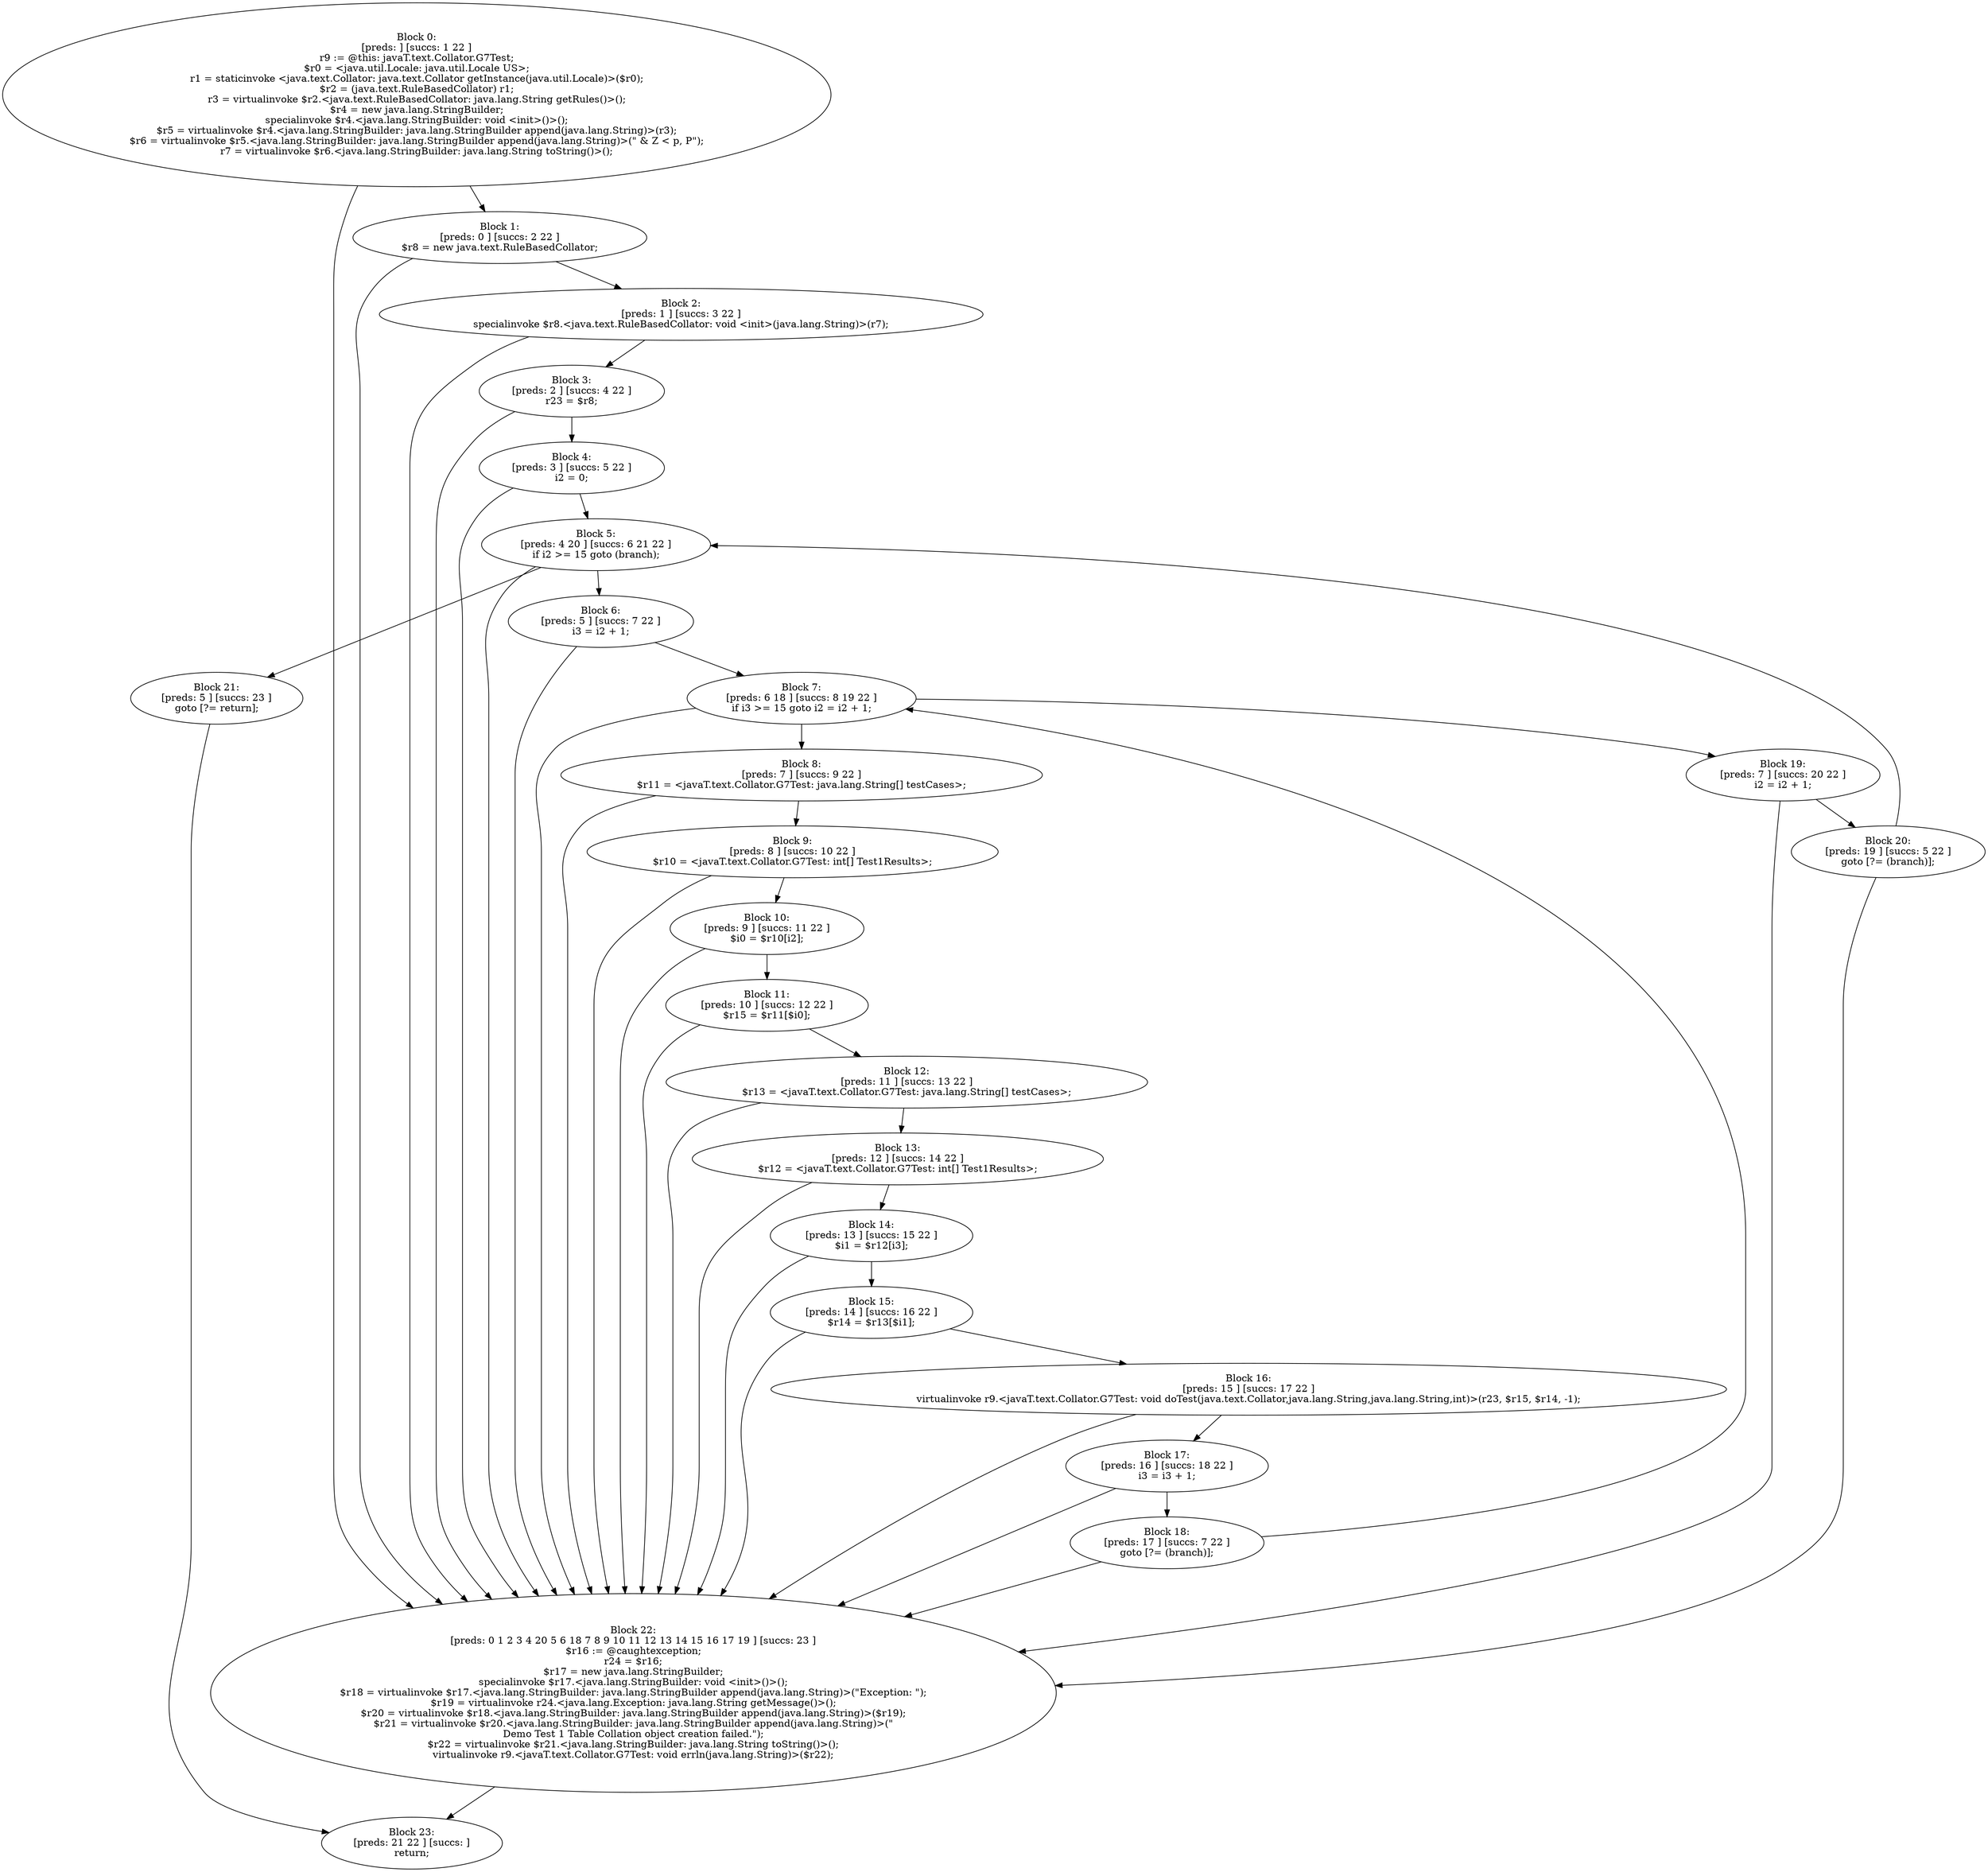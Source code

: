 digraph "unitGraph" {
    "Block 0:
[preds: ] [succs: 1 22 ]
r9 := @this: javaT.text.Collator.G7Test;
$r0 = <java.util.Locale: java.util.Locale US>;
r1 = staticinvoke <java.text.Collator: java.text.Collator getInstance(java.util.Locale)>($r0);
$r2 = (java.text.RuleBasedCollator) r1;
r3 = virtualinvoke $r2.<java.text.RuleBasedCollator: java.lang.String getRules()>();
$r4 = new java.lang.StringBuilder;
specialinvoke $r4.<java.lang.StringBuilder: void <init>()>();
$r5 = virtualinvoke $r4.<java.lang.StringBuilder: java.lang.StringBuilder append(java.lang.String)>(r3);
$r6 = virtualinvoke $r5.<java.lang.StringBuilder: java.lang.StringBuilder append(java.lang.String)>(\" & Z < p, P\");
r7 = virtualinvoke $r6.<java.lang.StringBuilder: java.lang.String toString()>();
"
    "Block 1:
[preds: 0 ] [succs: 2 22 ]
$r8 = new java.text.RuleBasedCollator;
"
    "Block 2:
[preds: 1 ] [succs: 3 22 ]
specialinvoke $r8.<java.text.RuleBasedCollator: void <init>(java.lang.String)>(r7);
"
    "Block 3:
[preds: 2 ] [succs: 4 22 ]
r23 = $r8;
"
    "Block 4:
[preds: 3 ] [succs: 5 22 ]
i2 = 0;
"
    "Block 5:
[preds: 4 20 ] [succs: 6 21 22 ]
if i2 >= 15 goto (branch);
"
    "Block 6:
[preds: 5 ] [succs: 7 22 ]
i3 = i2 + 1;
"
    "Block 7:
[preds: 6 18 ] [succs: 8 19 22 ]
if i3 >= 15 goto i2 = i2 + 1;
"
    "Block 8:
[preds: 7 ] [succs: 9 22 ]
$r11 = <javaT.text.Collator.G7Test: java.lang.String[] testCases>;
"
    "Block 9:
[preds: 8 ] [succs: 10 22 ]
$r10 = <javaT.text.Collator.G7Test: int[] Test1Results>;
"
    "Block 10:
[preds: 9 ] [succs: 11 22 ]
$i0 = $r10[i2];
"
    "Block 11:
[preds: 10 ] [succs: 12 22 ]
$r15 = $r11[$i0];
"
    "Block 12:
[preds: 11 ] [succs: 13 22 ]
$r13 = <javaT.text.Collator.G7Test: java.lang.String[] testCases>;
"
    "Block 13:
[preds: 12 ] [succs: 14 22 ]
$r12 = <javaT.text.Collator.G7Test: int[] Test1Results>;
"
    "Block 14:
[preds: 13 ] [succs: 15 22 ]
$i1 = $r12[i3];
"
    "Block 15:
[preds: 14 ] [succs: 16 22 ]
$r14 = $r13[$i1];
"
    "Block 16:
[preds: 15 ] [succs: 17 22 ]
virtualinvoke r9.<javaT.text.Collator.G7Test: void doTest(java.text.Collator,java.lang.String,java.lang.String,int)>(r23, $r15, $r14, -1);
"
    "Block 17:
[preds: 16 ] [succs: 18 22 ]
i3 = i3 + 1;
"
    "Block 18:
[preds: 17 ] [succs: 7 22 ]
goto [?= (branch)];
"
    "Block 19:
[preds: 7 ] [succs: 20 22 ]
i2 = i2 + 1;
"
    "Block 20:
[preds: 19 ] [succs: 5 22 ]
goto [?= (branch)];
"
    "Block 21:
[preds: 5 ] [succs: 23 ]
goto [?= return];
"
    "Block 22:
[preds: 0 1 2 3 4 20 5 6 18 7 8 9 10 11 12 13 14 15 16 17 19 ] [succs: 23 ]
$r16 := @caughtexception;
r24 = $r16;
$r17 = new java.lang.StringBuilder;
specialinvoke $r17.<java.lang.StringBuilder: void <init>()>();
$r18 = virtualinvoke $r17.<java.lang.StringBuilder: java.lang.StringBuilder append(java.lang.String)>(\"Exception: \");
$r19 = virtualinvoke r24.<java.lang.Exception: java.lang.String getMessage()>();
$r20 = virtualinvoke $r18.<java.lang.StringBuilder: java.lang.StringBuilder append(java.lang.String)>($r19);
$r21 = virtualinvoke $r20.<java.lang.StringBuilder: java.lang.StringBuilder append(java.lang.String)>(\"\nDemo Test 1 Table Collation object creation failed.\");
$r22 = virtualinvoke $r21.<java.lang.StringBuilder: java.lang.String toString()>();
virtualinvoke r9.<javaT.text.Collator.G7Test: void errln(java.lang.String)>($r22);
"
    "Block 23:
[preds: 21 22 ] [succs: ]
return;
"
    "Block 0:
[preds: ] [succs: 1 22 ]
r9 := @this: javaT.text.Collator.G7Test;
$r0 = <java.util.Locale: java.util.Locale US>;
r1 = staticinvoke <java.text.Collator: java.text.Collator getInstance(java.util.Locale)>($r0);
$r2 = (java.text.RuleBasedCollator) r1;
r3 = virtualinvoke $r2.<java.text.RuleBasedCollator: java.lang.String getRules()>();
$r4 = new java.lang.StringBuilder;
specialinvoke $r4.<java.lang.StringBuilder: void <init>()>();
$r5 = virtualinvoke $r4.<java.lang.StringBuilder: java.lang.StringBuilder append(java.lang.String)>(r3);
$r6 = virtualinvoke $r5.<java.lang.StringBuilder: java.lang.StringBuilder append(java.lang.String)>(\" & Z < p, P\");
r7 = virtualinvoke $r6.<java.lang.StringBuilder: java.lang.String toString()>();
"->"Block 1:
[preds: 0 ] [succs: 2 22 ]
$r8 = new java.text.RuleBasedCollator;
";
    "Block 0:
[preds: ] [succs: 1 22 ]
r9 := @this: javaT.text.Collator.G7Test;
$r0 = <java.util.Locale: java.util.Locale US>;
r1 = staticinvoke <java.text.Collator: java.text.Collator getInstance(java.util.Locale)>($r0);
$r2 = (java.text.RuleBasedCollator) r1;
r3 = virtualinvoke $r2.<java.text.RuleBasedCollator: java.lang.String getRules()>();
$r4 = new java.lang.StringBuilder;
specialinvoke $r4.<java.lang.StringBuilder: void <init>()>();
$r5 = virtualinvoke $r4.<java.lang.StringBuilder: java.lang.StringBuilder append(java.lang.String)>(r3);
$r6 = virtualinvoke $r5.<java.lang.StringBuilder: java.lang.StringBuilder append(java.lang.String)>(\" & Z < p, P\");
r7 = virtualinvoke $r6.<java.lang.StringBuilder: java.lang.String toString()>();
"->"Block 22:
[preds: 0 1 2 3 4 20 5 6 18 7 8 9 10 11 12 13 14 15 16 17 19 ] [succs: 23 ]
$r16 := @caughtexception;
r24 = $r16;
$r17 = new java.lang.StringBuilder;
specialinvoke $r17.<java.lang.StringBuilder: void <init>()>();
$r18 = virtualinvoke $r17.<java.lang.StringBuilder: java.lang.StringBuilder append(java.lang.String)>(\"Exception: \");
$r19 = virtualinvoke r24.<java.lang.Exception: java.lang.String getMessage()>();
$r20 = virtualinvoke $r18.<java.lang.StringBuilder: java.lang.StringBuilder append(java.lang.String)>($r19);
$r21 = virtualinvoke $r20.<java.lang.StringBuilder: java.lang.StringBuilder append(java.lang.String)>(\"\nDemo Test 1 Table Collation object creation failed.\");
$r22 = virtualinvoke $r21.<java.lang.StringBuilder: java.lang.String toString()>();
virtualinvoke r9.<javaT.text.Collator.G7Test: void errln(java.lang.String)>($r22);
";
    "Block 1:
[preds: 0 ] [succs: 2 22 ]
$r8 = new java.text.RuleBasedCollator;
"->"Block 2:
[preds: 1 ] [succs: 3 22 ]
specialinvoke $r8.<java.text.RuleBasedCollator: void <init>(java.lang.String)>(r7);
";
    "Block 1:
[preds: 0 ] [succs: 2 22 ]
$r8 = new java.text.RuleBasedCollator;
"->"Block 22:
[preds: 0 1 2 3 4 20 5 6 18 7 8 9 10 11 12 13 14 15 16 17 19 ] [succs: 23 ]
$r16 := @caughtexception;
r24 = $r16;
$r17 = new java.lang.StringBuilder;
specialinvoke $r17.<java.lang.StringBuilder: void <init>()>();
$r18 = virtualinvoke $r17.<java.lang.StringBuilder: java.lang.StringBuilder append(java.lang.String)>(\"Exception: \");
$r19 = virtualinvoke r24.<java.lang.Exception: java.lang.String getMessage()>();
$r20 = virtualinvoke $r18.<java.lang.StringBuilder: java.lang.StringBuilder append(java.lang.String)>($r19);
$r21 = virtualinvoke $r20.<java.lang.StringBuilder: java.lang.StringBuilder append(java.lang.String)>(\"\nDemo Test 1 Table Collation object creation failed.\");
$r22 = virtualinvoke $r21.<java.lang.StringBuilder: java.lang.String toString()>();
virtualinvoke r9.<javaT.text.Collator.G7Test: void errln(java.lang.String)>($r22);
";
    "Block 2:
[preds: 1 ] [succs: 3 22 ]
specialinvoke $r8.<java.text.RuleBasedCollator: void <init>(java.lang.String)>(r7);
"->"Block 3:
[preds: 2 ] [succs: 4 22 ]
r23 = $r8;
";
    "Block 2:
[preds: 1 ] [succs: 3 22 ]
specialinvoke $r8.<java.text.RuleBasedCollator: void <init>(java.lang.String)>(r7);
"->"Block 22:
[preds: 0 1 2 3 4 20 5 6 18 7 8 9 10 11 12 13 14 15 16 17 19 ] [succs: 23 ]
$r16 := @caughtexception;
r24 = $r16;
$r17 = new java.lang.StringBuilder;
specialinvoke $r17.<java.lang.StringBuilder: void <init>()>();
$r18 = virtualinvoke $r17.<java.lang.StringBuilder: java.lang.StringBuilder append(java.lang.String)>(\"Exception: \");
$r19 = virtualinvoke r24.<java.lang.Exception: java.lang.String getMessage()>();
$r20 = virtualinvoke $r18.<java.lang.StringBuilder: java.lang.StringBuilder append(java.lang.String)>($r19);
$r21 = virtualinvoke $r20.<java.lang.StringBuilder: java.lang.StringBuilder append(java.lang.String)>(\"\nDemo Test 1 Table Collation object creation failed.\");
$r22 = virtualinvoke $r21.<java.lang.StringBuilder: java.lang.String toString()>();
virtualinvoke r9.<javaT.text.Collator.G7Test: void errln(java.lang.String)>($r22);
";
    "Block 3:
[preds: 2 ] [succs: 4 22 ]
r23 = $r8;
"->"Block 4:
[preds: 3 ] [succs: 5 22 ]
i2 = 0;
";
    "Block 3:
[preds: 2 ] [succs: 4 22 ]
r23 = $r8;
"->"Block 22:
[preds: 0 1 2 3 4 20 5 6 18 7 8 9 10 11 12 13 14 15 16 17 19 ] [succs: 23 ]
$r16 := @caughtexception;
r24 = $r16;
$r17 = new java.lang.StringBuilder;
specialinvoke $r17.<java.lang.StringBuilder: void <init>()>();
$r18 = virtualinvoke $r17.<java.lang.StringBuilder: java.lang.StringBuilder append(java.lang.String)>(\"Exception: \");
$r19 = virtualinvoke r24.<java.lang.Exception: java.lang.String getMessage()>();
$r20 = virtualinvoke $r18.<java.lang.StringBuilder: java.lang.StringBuilder append(java.lang.String)>($r19);
$r21 = virtualinvoke $r20.<java.lang.StringBuilder: java.lang.StringBuilder append(java.lang.String)>(\"\nDemo Test 1 Table Collation object creation failed.\");
$r22 = virtualinvoke $r21.<java.lang.StringBuilder: java.lang.String toString()>();
virtualinvoke r9.<javaT.text.Collator.G7Test: void errln(java.lang.String)>($r22);
";
    "Block 4:
[preds: 3 ] [succs: 5 22 ]
i2 = 0;
"->"Block 5:
[preds: 4 20 ] [succs: 6 21 22 ]
if i2 >= 15 goto (branch);
";
    "Block 4:
[preds: 3 ] [succs: 5 22 ]
i2 = 0;
"->"Block 22:
[preds: 0 1 2 3 4 20 5 6 18 7 8 9 10 11 12 13 14 15 16 17 19 ] [succs: 23 ]
$r16 := @caughtexception;
r24 = $r16;
$r17 = new java.lang.StringBuilder;
specialinvoke $r17.<java.lang.StringBuilder: void <init>()>();
$r18 = virtualinvoke $r17.<java.lang.StringBuilder: java.lang.StringBuilder append(java.lang.String)>(\"Exception: \");
$r19 = virtualinvoke r24.<java.lang.Exception: java.lang.String getMessage()>();
$r20 = virtualinvoke $r18.<java.lang.StringBuilder: java.lang.StringBuilder append(java.lang.String)>($r19);
$r21 = virtualinvoke $r20.<java.lang.StringBuilder: java.lang.StringBuilder append(java.lang.String)>(\"\nDemo Test 1 Table Collation object creation failed.\");
$r22 = virtualinvoke $r21.<java.lang.StringBuilder: java.lang.String toString()>();
virtualinvoke r9.<javaT.text.Collator.G7Test: void errln(java.lang.String)>($r22);
";
    "Block 5:
[preds: 4 20 ] [succs: 6 21 22 ]
if i2 >= 15 goto (branch);
"->"Block 6:
[preds: 5 ] [succs: 7 22 ]
i3 = i2 + 1;
";
    "Block 5:
[preds: 4 20 ] [succs: 6 21 22 ]
if i2 >= 15 goto (branch);
"->"Block 21:
[preds: 5 ] [succs: 23 ]
goto [?= return];
";
    "Block 5:
[preds: 4 20 ] [succs: 6 21 22 ]
if i2 >= 15 goto (branch);
"->"Block 22:
[preds: 0 1 2 3 4 20 5 6 18 7 8 9 10 11 12 13 14 15 16 17 19 ] [succs: 23 ]
$r16 := @caughtexception;
r24 = $r16;
$r17 = new java.lang.StringBuilder;
specialinvoke $r17.<java.lang.StringBuilder: void <init>()>();
$r18 = virtualinvoke $r17.<java.lang.StringBuilder: java.lang.StringBuilder append(java.lang.String)>(\"Exception: \");
$r19 = virtualinvoke r24.<java.lang.Exception: java.lang.String getMessage()>();
$r20 = virtualinvoke $r18.<java.lang.StringBuilder: java.lang.StringBuilder append(java.lang.String)>($r19);
$r21 = virtualinvoke $r20.<java.lang.StringBuilder: java.lang.StringBuilder append(java.lang.String)>(\"\nDemo Test 1 Table Collation object creation failed.\");
$r22 = virtualinvoke $r21.<java.lang.StringBuilder: java.lang.String toString()>();
virtualinvoke r9.<javaT.text.Collator.G7Test: void errln(java.lang.String)>($r22);
";
    "Block 6:
[preds: 5 ] [succs: 7 22 ]
i3 = i2 + 1;
"->"Block 7:
[preds: 6 18 ] [succs: 8 19 22 ]
if i3 >= 15 goto i2 = i2 + 1;
";
    "Block 6:
[preds: 5 ] [succs: 7 22 ]
i3 = i2 + 1;
"->"Block 22:
[preds: 0 1 2 3 4 20 5 6 18 7 8 9 10 11 12 13 14 15 16 17 19 ] [succs: 23 ]
$r16 := @caughtexception;
r24 = $r16;
$r17 = new java.lang.StringBuilder;
specialinvoke $r17.<java.lang.StringBuilder: void <init>()>();
$r18 = virtualinvoke $r17.<java.lang.StringBuilder: java.lang.StringBuilder append(java.lang.String)>(\"Exception: \");
$r19 = virtualinvoke r24.<java.lang.Exception: java.lang.String getMessage()>();
$r20 = virtualinvoke $r18.<java.lang.StringBuilder: java.lang.StringBuilder append(java.lang.String)>($r19);
$r21 = virtualinvoke $r20.<java.lang.StringBuilder: java.lang.StringBuilder append(java.lang.String)>(\"\nDemo Test 1 Table Collation object creation failed.\");
$r22 = virtualinvoke $r21.<java.lang.StringBuilder: java.lang.String toString()>();
virtualinvoke r9.<javaT.text.Collator.G7Test: void errln(java.lang.String)>($r22);
";
    "Block 7:
[preds: 6 18 ] [succs: 8 19 22 ]
if i3 >= 15 goto i2 = i2 + 1;
"->"Block 8:
[preds: 7 ] [succs: 9 22 ]
$r11 = <javaT.text.Collator.G7Test: java.lang.String[] testCases>;
";
    "Block 7:
[preds: 6 18 ] [succs: 8 19 22 ]
if i3 >= 15 goto i2 = i2 + 1;
"->"Block 19:
[preds: 7 ] [succs: 20 22 ]
i2 = i2 + 1;
";
    "Block 7:
[preds: 6 18 ] [succs: 8 19 22 ]
if i3 >= 15 goto i2 = i2 + 1;
"->"Block 22:
[preds: 0 1 2 3 4 20 5 6 18 7 8 9 10 11 12 13 14 15 16 17 19 ] [succs: 23 ]
$r16 := @caughtexception;
r24 = $r16;
$r17 = new java.lang.StringBuilder;
specialinvoke $r17.<java.lang.StringBuilder: void <init>()>();
$r18 = virtualinvoke $r17.<java.lang.StringBuilder: java.lang.StringBuilder append(java.lang.String)>(\"Exception: \");
$r19 = virtualinvoke r24.<java.lang.Exception: java.lang.String getMessage()>();
$r20 = virtualinvoke $r18.<java.lang.StringBuilder: java.lang.StringBuilder append(java.lang.String)>($r19);
$r21 = virtualinvoke $r20.<java.lang.StringBuilder: java.lang.StringBuilder append(java.lang.String)>(\"\nDemo Test 1 Table Collation object creation failed.\");
$r22 = virtualinvoke $r21.<java.lang.StringBuilder: java.lang.String toString()>();
virtualinvoke r9.<javaT.text.Collator.G7Test: void errln(java.lang.String)>($r22);
";
    "Block 8:
[preds: 7 ] [succs: 9 22 ]
$r11 = <javaT.text.Collator.G7Test: java.lang.String[] testCases>;
"->"Block 9:
[preds: 8 ] [succs: 10 22 ]
$r10 = <javaT.text.Collator.G7Test: int[] Test1Results>;
";
    "Block 8:
[preds: 7 ] [succs: 9 22 ]
$r11 = <javaT.text.Collator.G7Test: java.lang.String[] testCases>;
"->"Block 22:
[preds: 0 1 2 3 4 20 5 6 18 7 8 9 10 11 12 13 14 15 16 17 19 ] [succs: 23 ]
$r16 := @caughtexception;
r24 = $r16;
$r17 = new java.lang.StringBuilder;
specialinvoke $r17.<java.lang.StringBuilder: void <init>()>();
$r18 = virtualinvoke $r17.<java.lang.StringBuilder: java.lang.StringBuilder append(java.lang.String)>(\"Exception: \");
$r19 = virtualinvoke r24.<java.lang.Exception: java.lang.String getMessage()>();
$r20 = virtualinvoke $r18.<java.lang.StringBuilder: java.lang.StringBuilder append(java.lang.String)>($r19);
$r21 = virtualinvoke $r20.<java.lang.StringBuilder: java.lang.StringBuilder append(java.lang.String)>(\"\nDemo Test 1 Table Collation object creation failed.\");
$r22 = virtualinvoke $r21.<java.lang.StringBuilder: java.lang.String toString()>();
virtualinvoke r9.<javaT.text.Collator.G7Test: void errln(java.lang.String)>($r22);
";
    "Block 9:
[preds: 8 ] [succs: 10 22 ]
$r10 = <javaT.text.Collator.G7Test: int[] Test1Results>;
"->"Block 10:
[preds: 9 ] [succs: 11 22 ]
$i0 = $r10[i2];
";
    "Block 9:
[preds: 8 ] [succs: 10 22 ]
$r10 = <javaT.text.Collator.G7Test: int[] Test1Results>;
"->"Block 22:
[preds: 0 1 2 3 4 20 5 6 18 7 8 9 10 11 12 13 14 15 16 17 19 ] [succs: 23 ]
$r16 := @caughtexception;
r24 = $r16;
$r17 = new java.lang.StringBuilder;
specialinvoke $r17.<java.lang.StringBuilder: void <init>()>();
$r18 = virtualinvoke $r17.<java.lang.StringBuilder: java.lang.StringBuilder append(java.lang.String)>(\"Exception: \");
$r19 = virtualinvoke r24.<java.lang.Exception: java.lang.String getMessage()>();
$r20 = virtualinvoke $r18.<java.lang.StringBuilder: java.lang.StringBuilder append(java.lang.String)>($r19);
$r21 = virtualinvoke $r20.<java.lang.StringBuilder: java.lang.StringBuilder append(java.lang.String)>(\"\nDemo Test 1 Table Collation object creation failed.\");
$r22 = virtualinvoke $r21.<java.lang.StringBuilder: java.lang.String toString()>();
virtualinvoke r9.<javaT.text.Collator.G7Test: void errln(java.lang.String)>($r22);
";
    "Block 10:
[preds: 9 ] [succs: 11 22 ]
$i0 = $r10[i2];
"->"Block 11:
[preds: 10 ] [succs: 12 22 ]
$r15 = $r11[$i0];
";
    "Block 10:
[preds: 9 ] [succs: 11 22 ]
$i0 = $r10[i2];
"->"Block 22:
[preds: 0 1 2 3 4 20 5 6 18 7 8 9 10 11 12 13 14 15 16 17 19 ] [succs: 23 ]
$r16 := @caughtexception;
r24 = $r16;
$r17 = new java.lang.StringBuilder;
specialinvoke $r17.<java.lang.StringBuilder: void <init>()>();
$r18 = virtualinvoke $r17.<java.lang.StringBuilder: java.lang.StringBuilder append(java.lang.String)>(\"Exception: \");
$r19 = virtualinvoke r24.<java.lang.Exception: java.lang.String getMessage()>();
$r20 = virtualinvoke $r18.<java.lang.StringBuilder: java.lang.StringBuilder append(java.lang.String)>($r19);
$r21 = virtualinvoke $r20.<java.lang.StringBuilder: java.lang.StringBuilder append(java.lang.String)>(\"\nDemo Test 1 Table Collation object creation failed.\");
$r22 = virtualinvoke $r21.<java.lang.StringBuilder: java.lang.String toString()>();
virtualinvoke r9.<javaT.text.Collator.G7Test: void errln(java.lang.String)>($r22);
";
    "Block 11:
[preds: 10 ] [succs: 12 22 ]
$r15 = $r11[$i0];
"->"Block 12:
[preds: 11 ] [succs: 13 22 ]
$r13 = <javaT.text.Collator.G7Test: java.lang.String[] testCases>;
";
    "Block 11:
[preds: 10 ] [succs: 12 22 ]
$r15 = $r11[$i0];
"->"Block 22:
[preds: 0 1 2 3 4 20 5 6 18 7 8 9 10 11 12 13 14 15 16 17 19 ] [succs: 23 ]
$r16 := @caughtexception;
r24 = $r16;
$r17 = new java.lang.StringBuilder;
specialinvoke $r17.<java.lang.StringBuilder: void <init>()>();
$r18 = virtualinvoke $r17.<java.lang.StringBuilder: java.lang.StringBuilder append(java.lang.String)>(\"Exception: \");
$r19 = virtualinvoke r24.<java.lang.Exception: java.lang.String getMessage()>();
$r20 = virtualinvoke $r18.<java.lang.StringBuilder: java.lang.StringBuilder append(java.lang.String)>($r19);
$r21 = virtualinvoke $r20.<java.lang.StringBuilder: java.lang.StringBuilder append(java.lang.String)>(\"\nDemo Test 1 Table Collation object creation failed.\");
$r22 = virtualinvoke $r21.<java.lang.StringBuilder: java.lang.String toString()>();
virtualinvoke r9.<javaT.text.Collator.G7Test: void errln(java.lang.String)>($r22);
";
    "Block 12:
[preds: 11 ] [succs: 13 22 ]
$r13 = <javaT.text.Collator.G7Test: java.lang.String[] testCases>;
"->"Block 13:
[preds: 12 ] [succs: 14 22 ]
$r12 = <javaT.text.Collator.G7Test: int[] Test1Results>;
";
    "Block 12:
[preds: 11 ] [succs: 13 22 ]
$r13 = <javaT.text.Collator.G7Test: java.lang.String[] testCases>;
"->"Block 22:
[preds: 0 1 2 3 4 20 5 6 18 7 8 9 10 11 12 13 14 15 16 17 19 ] [succs: 23 ]
$r16 := @caughtexception;
r24 = $r16;
$r17 = new java.lang.StringBuilder;
specialinvoke $r17.<java.lang.StringBuilder: void <init>()>();
$r18 = virtualinvoke $r17.<java.lang.StringBuilder: java.lang.StringBuilder append(java.lang.String)>(\"Exception: \");
$r19 = virtualinvoke r24.<java.lang.Exception: java.lang.String getMessage()>();
$r20 = virtualinvoke $r18.<java.lang.StringBuilder: java.lang.StringBuilder append(java.lang.String)>($r19);
$r21 = virtualinvoke $r20.<java.lang.StringBuilder: java.lang.StringBuilder append(java.lang.String)>(\"\nDemo Test 1 Table Collation object creation failed.\");
$r22 = virtualinvoke $r21.<java.lang.StringBuilder: java.lang.String toString()>();
virtualinvoke r9.<javaT.text.Collator.G7Test: void errln(java.lang.String)>($r22);
";
    "Block 13:
[preds: 12 ] [succs: 14 22 ]
$r12 = <javaT.text.Collator.G7Test: int[] Test1Results>;
"->"Block 14:
[preds: 13 ] [succs: 15 22 ]
$i1 = $r12[i3];
";
    "Block 13:
[preds: 12 ] [succs: 14 22 ]
$r12 = <javaT.text.Collator.G7Test: int[] Test1Results>;
"->"Block 22:
[preds: 0 1 2 3 4 20 5 6 18 7 8 9 10 11 12 13 14 15 16 17 19 ] [succs: 23 ]
$r16 := @caughtexception;
r24 = $r16;
$r17 = new java.lang.StringBuilder;
specialinvoke $r17.<java.lang.StringBuilder: void <init>()>();
$r18 = virtualinvoke $r17.<java.lang.StringBuilder: java.lang.StringBuilder append(java.lang.String)>(\"Exception: \");
$r19 = virtualinvoke r24.<java.lang.Exception: java.lang.String getMessage()>();
$r20 = virtualinvoke $r18.<java.lang.StringBuilder: java.lang.StringBuilder append(java.lang.String)>($r19);
$r21 = virtualinvoke $r20.<java.lang.StringBuilder: java.lang.StringBuilder append(java.lang.String)>(\"\nDemo Test 1 Table Collation object creation failed.\");
$r22 = virtualinvoke $r21.<java.lang.StringBuilder: java.lang.String toString()>();
virtualinvoke r9.<javaT.text.Collator.G7Test: void errln(java.lang.String)>($r22);
";
    "Block 14:
[preds: 13 ] [succs: 15 22 ]
$i1 = $r12[i3];
"->"Block 15:
[preds: 14 ] [succs: 16 22 ]
$r14 = $r13[$i1];
";
    "Block 14:
[preds: 13 ] [succs: 15 22 ]
$i1 = $r12[i3];
"->"Block 22:
[preds: 0 1 2 3 4 20 5 6 18 7 8 9 10 11 12 13 14 15 16 17 19 ] [succs: 23 ]
$r16 := @caughtexception;
r24 = $r16;
$r17 = new java.lang.StringBuilder;
specialinvoke $r17.<java.lang.StringBuilder: void <init>()>();
$r18 = virtualinvoke $r17.<java.lang.StringBuilder: java.lang.StringBuilder append(java.lang.String)>(\"Exception: \");
$r19 = virtualinvoke r24.<java.lang.Exception: java.lang.String getMessage()>();
$r20 = virtualinvoke $r18.<java.lang.StringBuilder: java.lang.StringBuilder append(java.lang.String)>($r19);
$r21 = virtualinvoke $r20.<java.lang.StringBuilder: java.lang.StringBuilder append(java.lang.String)>(\"\nDemo Test 1 Table Collation object creation failed.\");
$r22 = virtualinvoke $r21.<java.lang.StringBuilder: java.lang.String toString()>();
virtualinvoke r9.<javaT.text.Collator.G7Test: void errln(java.lang.String)>($r22);
";
    "Block 15:
[preds: 14 ] [succs: 16 22 ]
$r14 = $r13[$i1];
"->"Block 16:
[preds: 15 ] [succs: 17 22 ]
virtualinvoke r9.<javaT.text.Collator.G7Test: void doTest(java.text.Collator,java.lang.String,java.lang.String,int)>(r23, $r15, $r14, -1);
";
    "Block 15:
[preds: 14 ] [succs: 16 22 ]
$r14 = $r13[$i1];
"->"Block 22:
[preds: 0 1 2 3 4 20 5 6 18 7 8 9 10 11 12 13 14 15 16 17 19 ] [succs: 23 ]
$r16 := @caughtexception;
r24 = $r16;
$r17 = new java.lang.StringBuilder;
specialinvoke $r17.<java.lang.StringBuilder: void <init>()>();
$r18 = virtualinvoke $r17.<java.lang.StringBuilder: java.lang.StringBuilder append(java.lang.String)>(\"Exception: \");
$r19 = virtualinvoke r24.<java.lang.Exception: java.lang.String getMessage()>();
$r20 = virtualinvoke $r18.<java.lang.StringBuilder: java.lang.StringBuilder append(java.lang.String)>($r19);
$r21 = virtualinvoke $r20.<java.lang.StringBuilder: java.lang.StringBuilder append(java.lang.String)>(\"\nDemo Test 1 Table Collation object creation failed.\");
$r22 = virtualinvoke $r21.<java.lang.StringBuilder: java.lang.String toString()>();
virtualinvoke r9.<javaT.text.Collator.G7Test: void errln(java.lang.String)>($r22);
";
    "Block 16:
[preds: 15 ] [succs: 17 22 ]
virtualinvoke r9.<javaT.text.Collator.G7Test: void doTest(java.text.Collator,java.lang.String,java.lang.String,int)>(r23, $r15, $r14, -1);
"->"Block 17:
[preds: 16 ] [succs: 18 22 ]
i3 = i3 + 1;
";
    "Block 16:
[preds: 15 ] [succs: 17 22 ]
virtualinvoke r9.<javaT.text.Collator.G7Test: void doTest(java.text.Collator,java.lang.String,java.lang.String,int)>(r23, $r15, $r14, -1);
"->"Block 22:
[preds: 0 1 2 3 4 20 5 6 18 7 8 9 10 11 12 13 14 15 16 17 19 ] [succs: 23 ]
$r16 := @caughtexception;
r24 = $r16;
$r17 = new java.lang.StringBuilder;
specialinvoke $r17.<java.lang.StringBuilder: void <init>()>();
$r18 = virtualinvoke $r17.<java.lang.StringBuilder: java.lang.StringBuilder append(java.lang.String)>(\"Exception: \");
$r19 = virtualinvoke r24.<java.lang.Exception: java.lang.String getMessage()>();
$r20 = virtualinvoke $r18.<java.lang.StringBuilder: java.lang.StringBuilder append(java.lang.String)>($r19);
$r21 = virtualinvoke $r20.<java.lang.StringBuilder: java.lang.StringBuilder append(java.lang.String)>(\"\nDemo Test 1 Table Collation object creation failed.\");
$r22 = virtualinvoke $r21.<java.lang.StringBuilder: java.lang.String toString()>();
virtualinvoke r9.<javaT.text.Collator.G7Test: void errln(java.lang.String)>($r22);
";
    "Block 17:
[preds: 16 ] [succs: 18 22 ]
i3 = i3 + 1;
"->"Block 18:
[preds: 17 ] [succs: 7 22 ]
goto [?= (branch)];
";
    "Block 17:
[preds: 16 ] [succs: 18 22 ]
i3 = i3 + 1;
"->"Block 22:
[preds: 0 1 2 3 4 20 5 6 18 7 8 9 10 11 12 13 14 15 16 17 19 ] [succs: 23 ]
$r16 := @caughtexception;
r24 = $r16;
$r17 = new java.lang.StringBuilder;
specialinvoke $r17.<java.lang.StringBuilder: void <init>()>();
$r18 = virtualinvoke $r17.<java.lang.StringBuilder: java.lang.StringBuilder append(java.lang.String)>(\"Exception: \");
$r19 = virtualinvoke r24.<java.lang.Exception: java.lang.String getMessage()>();
$r20 = virtualinvoke $r18.<java.lang.StringBuilder: java.lang.StringBuilder append(java.lang.String)>($r19);
$r21 = virtualinvoke $r20.<java.lang.StringBuilder: java.lang.StringBuilder append(java.lang.String)>(\"\nDemo Test 1 Table Collation object creation failed.\");
$r22 = virtualinvoke $r21.<java.lang.StringBuilder: java.lang.String toString()>();
virtualinvoke r9.<javaT.text.Collator.G7Test: void errln(java.lang.String)>($r22);
";
    "Block 18:
[preds: 17 ] [succs: 7 22 ]
goto [?= (branch)];
"->"Block 7:
[preds: 6 18 ] [succs: 8 19 22 ]
if i3 >= 15 goto i2 = i2 + 1;
";
    "Block 18:
[preds: 17 ] [succs: 7 22 ]
goto [?= (branch)];
"->"Block 22:
[preds: 0 1 2 3 4 20 5 6 18 7 8 9 10 11 12 13 14 15 16 17 19 ] [succs: 23 ]
$r16 := @caughtexception;
r24 = $r16;
$r17 = new java.lang.StringBuilder;
specialinvoke $r17.<java.lang.StringBuilder: void <init>()>();
$r18 = virtualinvoke $r17.<java.lang.StringBuilder: java.lang.StringBuilder append(java.lang.String)>(\"Exception: \");
$r19 = virtualinvoke r24.<java.lang.Exception: java.lang.String getMessage()>();
$r20 = virtualinvoke $r18.<java.lang.StringBuilder: java.lang.StringBuilder append(java.lang.String)>($r19);
$r21 = virtualinvoke $r20.<java.lang.StringBuilder: java.lang.StringBuilder append(java.lang.String)>(\"\nDemo Test 1 Table Collation object creation failed.\");
$r22 = virtualinvoke $r21.<java.lang.StringBuilder: java.lang.String toString()>();
virtualinvoke r9.<javaT.text.Collator.G7Test: void errln(java.lang.String)>($r22);
";
    "Block 19:
[preds: 7 ] [succs: 20 22 ]
i2 = i2 + 1;
"->"Block 20:
[preds: 19 ] [succs: 5 22 ]
goto [?= (branch)];
";
    "Block 19:
[preds: 7 ] [succs: 20 22 ]
i2 = i2 + 1;
"->"Block 22:
[preds: 0 1 2 3 4 20 5 6 18 7 8 9 10 11 12 13 14 15 16 17 19 ] [succs: 23 ]
$r16 := @caughtexception;
r24 = $r16;
$r17 = new java.lang.StringBuilder;
specialinvoke $r17.<java.lang.StringBuilder: void <init>()>();
$r18 = virtualinvoke $r17.<java.lang.StringBuilder: java.lang.StringBuilder append(java.lang.String)>(\"Exception: \");
$r19 = virtualinvoke r24.<java.lang.Exception: java.lang.String getMessage()>();
$r20 = virtualinvoke $r18.<java.lang.StringBuilder: java.lang.StringBuilder append(java.lang.String)>($r19);
$r21 = virtualinvoke $r20.<java.lang.StringBuilder: java.lang.StringBuilder append(java.lang.String)>(\"\nDemo Test 1 Table Collation object creation failed.\");
$r22 = virtualinvoke $r21.<java.lang.StringBuilder: java.lang.String toString()>();
virtualinvoke r9.<javaT.text.Collator.G7Test: void errln(java.lang.String)>($r22);
";
    "Block 20:
[preds: 19 ] [succs: 5 22 ]
goto [?= (branch)];
"->"Block 5:
[preds: 4 20 ] [succs: 6 21 22 ]
if i2 >= 15 goto (branch);
";
    "Block 20:
[preds: 19 ] [succs: 5 22 ]
goto [?= (branch)];
"->"Block 22:
[preds: 0 1 2 3 4 20 5 6 18 7 8 9 10 11 12 13 14 15 16 17 19 ] [succs: 23 ]
$r16 := @caughtexception;
r24 = $r16;
$r17 = new java.lang.StringBuilder;
specialinvoke $r17.<java.lang.StringBuilder: void <init>()>();
$r18 = virtualinvoke $r17.<java.lang.StringBuilder: java.lang.StringBuilder append(java.lang.String)>(\"Exception: \");
$r19 = virtualinvoke r24.<java.lang.Exception: java.lang.String getMessage()>();
$r20 = virtualinvoke $r18.<java.lang.StringBuilder: java.lang.StringBuilder append(java.lang.String)>($r19);
$r21 = virtualinvoke $r20.<java.lang.StringBuilder: java.lang.StringBuilder append(java.lang.String)>(\"\nDemo Test 1 Table Collation object creation failed.\");
$r22 = virtualinvoke $r21.<java.lang.StringBuilder: java.lang.String toString()>();
virtualinvoke r9.<javaT.text.Collator.G7Test: void errln(java.lang.String)>($r22);
";
    "Block 21:
[preds: 5 ] [succs: 23 ]
goto [?= return];
"->"Block 23:
[preds: 21 22 ] [succs: ]
return;
";
    "Block 22:
[preds: 0 1 2 3 4 20 5 6 18 7 8 9 10 11 12 13 14 15 16 17 19 ] [succs: 23 ]
$r16 := @caughtexception;
r24 = $r16;
$r17 = new java.lang.StringBuilder;
specialinvoke $r17.<java.lang.StringBuilder: void <init>()>();
$r18 = virtualinvoke $r17.<java.lang.StringBuilder: java.lang.StringBuilder append(java.lang.String)>(\"Exception: \");
$r19 = virtualinvoke r24.<java.lang.Exception: java.lang.String getMessage()>();
$r20 = virtualinvoke $r18.<java.lang.StringBuilder: java.lang.StringBuilder append(java.lang.String)>($r19);
$r21 = virtualinvoke $r20.<java.lang.StringBuilder: java.lang.StringBuilder append(java.lang.String)>(\"\nDemo Test 1 Table Collation object creation failed.\");
$r22 = virtualinvoke $r21.<java.lang.StringBuilder: java.lang.String toString()>();
virtualinvoke r9.<javaT.text.Collator.G7Test: void errln(java.lang.String)>($r22);
"->"Block 23:
[preds: 21 22 ] [succs: ]
return;
";
}
